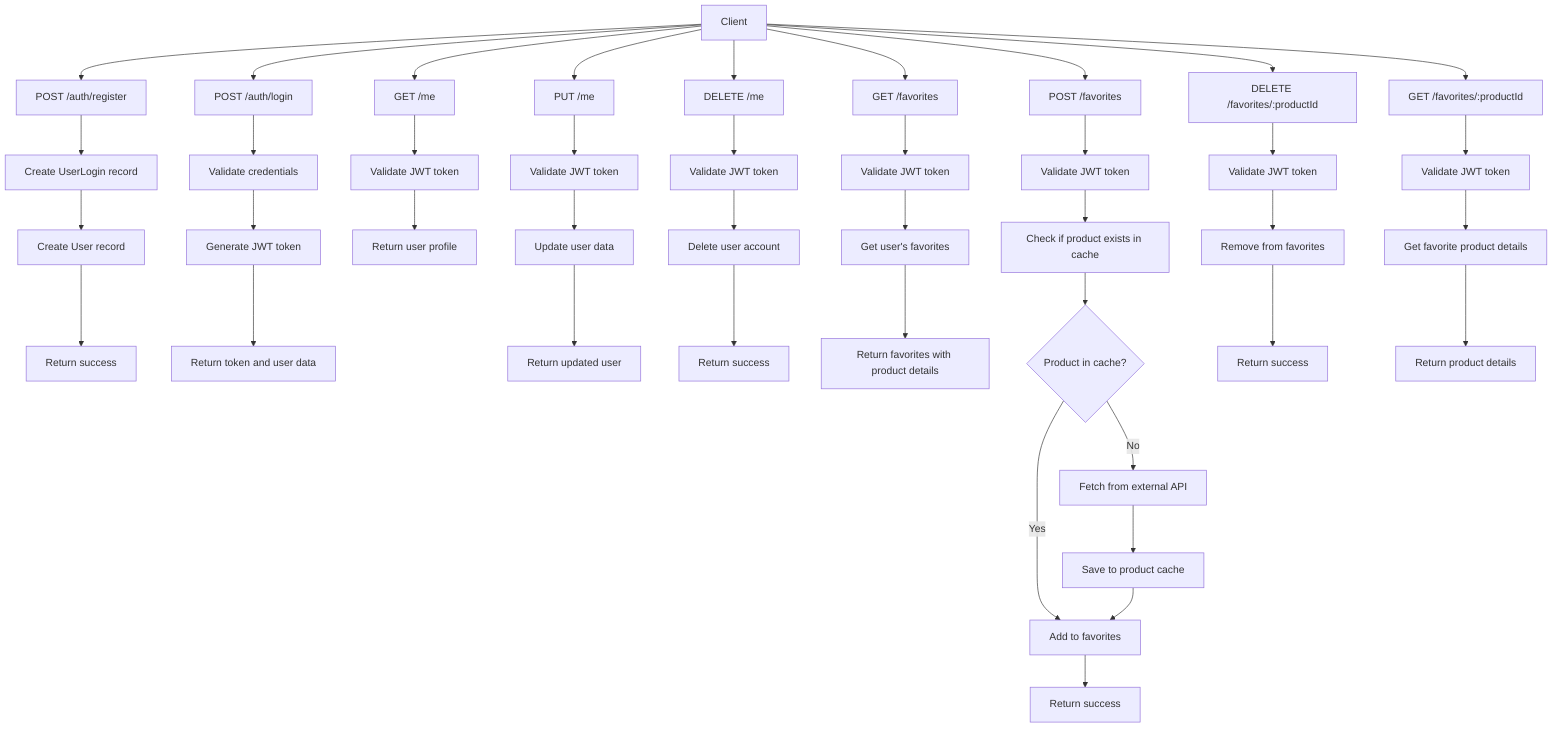 flowchart TD
    %% Authentication Flow
    A[Client] --> B[POST /auth/register]
    B --> C[Create UserLogin record]
    C --> D[Create User record]
    D --> E[Return success]
    
    A --> F[POST /auth/login]
    F --> G[Validate credentials]
    G --> H[Generate JWT token]
    H --> I[Return token and user data]
    
    %% User Management Flow
    A --> J[GET /me]
    J --> K[Validate JWT token]
    K --> L[Return user profile]
    
    A --> M[PUT /me]
    M --> N[Validate JWT token]
    N --> O[Update user data]
    O --> P[Return updated user]
    
    A --> Q[DELETE /me]
    Q --> R[Validate JWT token]
    R --> S[Delete user account]
    S --> T[Return success]
    
    %% Favorites Management Flow
    A --> U[GET /favorites]
    U --> V[Validate JWT token]
    V --> W[Get user's favorites]
    W --> X[Return favorites with product details]
    
    A --> Y[POST /favorites]
    Y --> Z[Validate JWT token]
    Z --> AA[Check if product exists in cache]
    AA --> AB{Product in cache?}
    AB -->|No| AC[Fetch from external API]
    AC --> AD[Save to product cache]
    AB -->|Yes| AE[Add to favorites]
    AD --> AE
    AE --> AF[Return success]
    
    A --> AG[DELETE /favorites/:productId]
    AG --> AH[Validate JWT token]
    AH --> AI[Remove from favorites]
    AI --> AJ[Return success]
    
    A --> AK[GET /favorites/:productId]
    AK --> AL[Validate JWT token]
    AL --> AM[Get favorite product details]
    AM --> AN[Return product details]